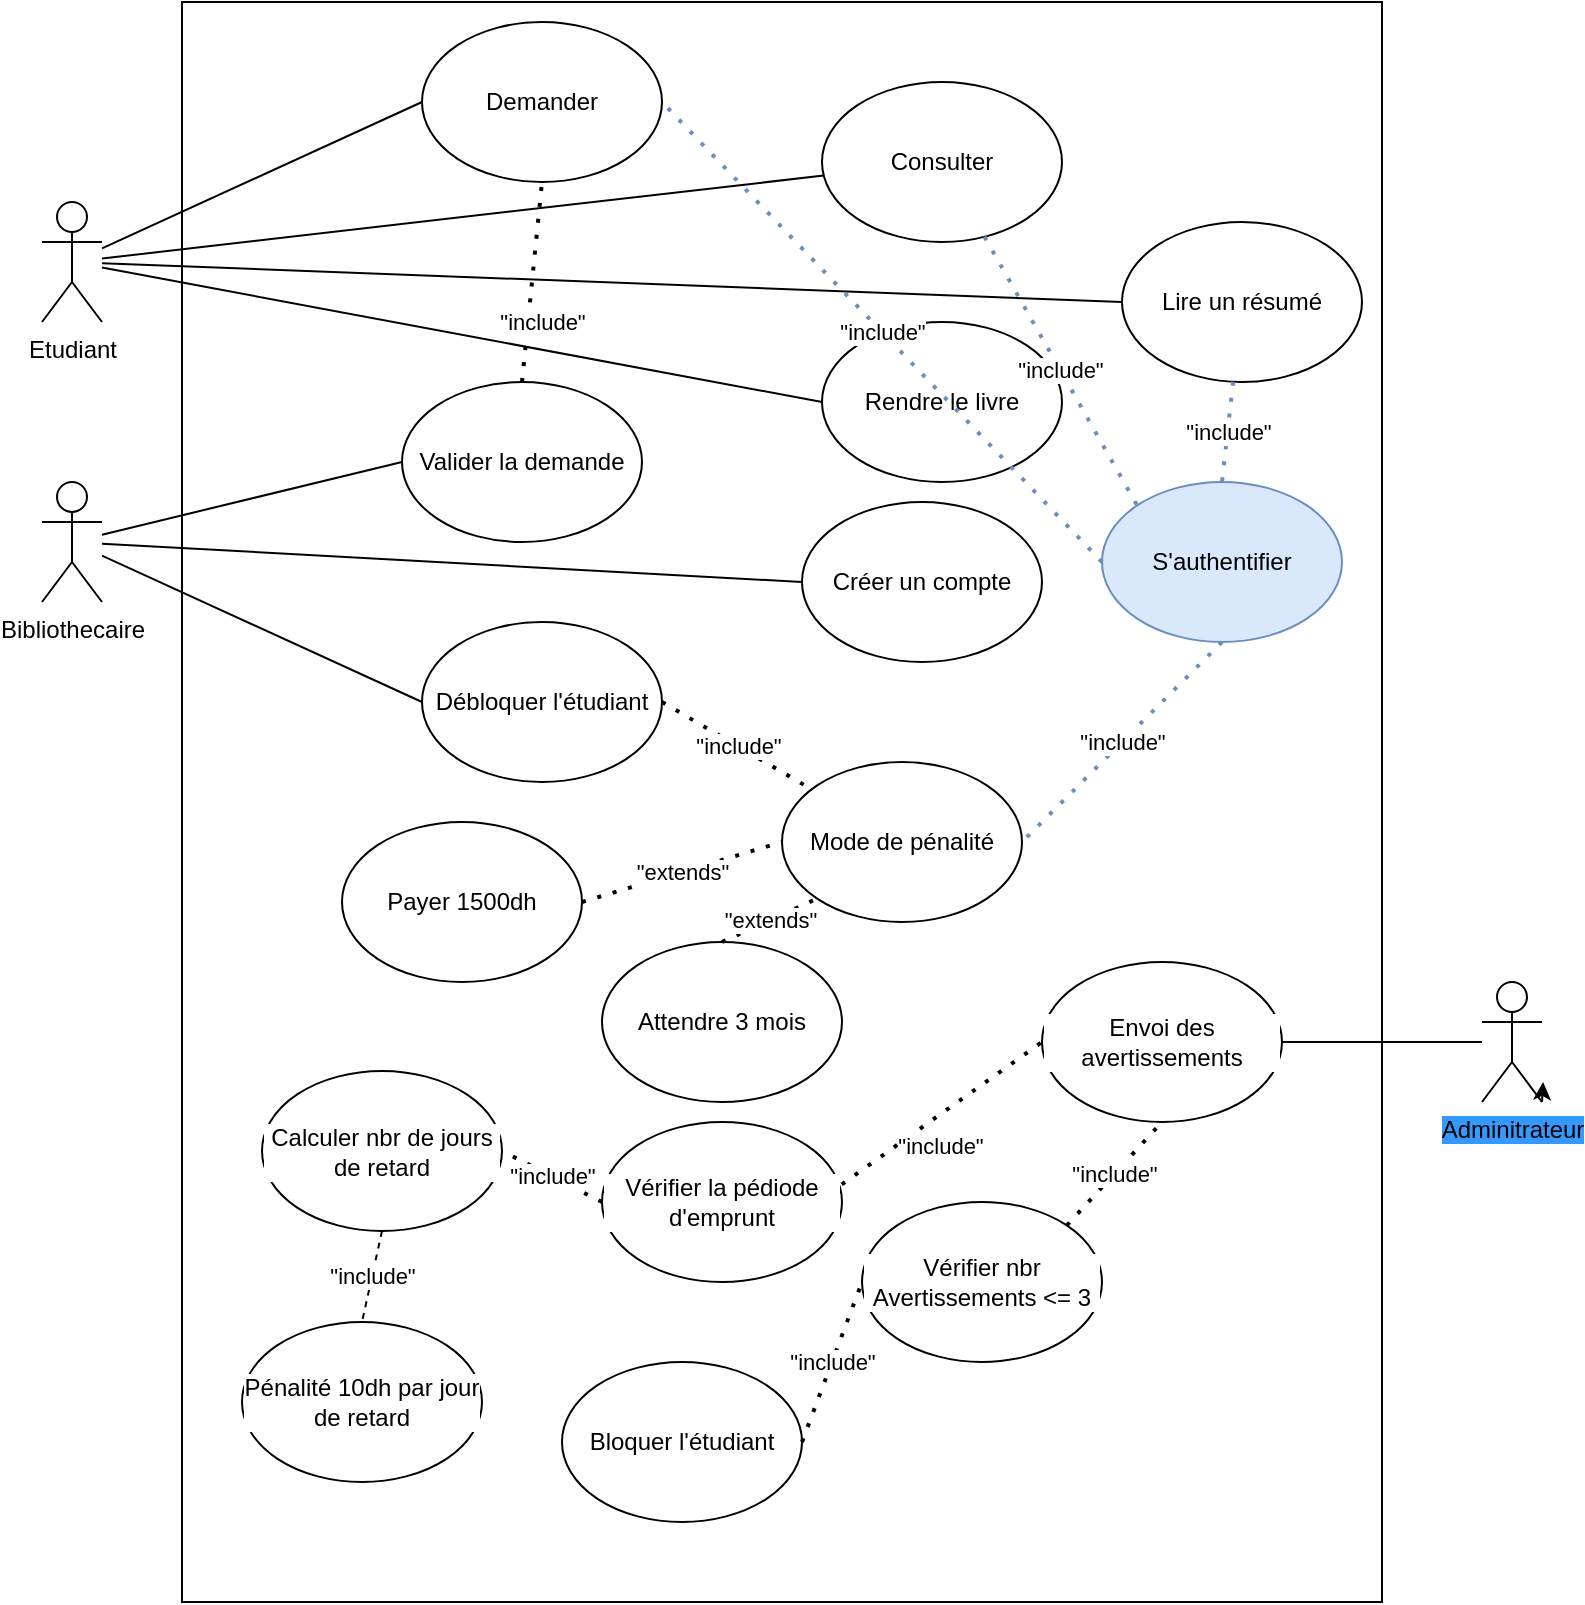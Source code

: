 <mxfile version="20.5.1" type="device"><diagram id="C5RBs43oDa-KdzZeNtuy" name="Page-1"><mxGraphModel dx="973" dy="532" grid="1" gridSize="10" guides="1" tooltips="1" connect="1" arrows="1" fold="1" page="1" pageScale="1" pageWidth="827" pageHeight="1169" math="0" shadow="0"><root><mxCell id="WIyWlLk6GJQsqaUBKTNV-0"/><mxCell id="WIyWlLk6GJQsqaUBKTNV-1" parent="WIyWlLk6GJQsqaUBKTNV-0"/><mxCell id="8cuo4k2eU_UcgNcwNLmf-0" value="" style="rounded=0;whiteSpace=wrap;html=1;" vertex="1" parent="WIyWlLk6GJQsqaUBKTNV-1"><mxGeometry x="120" y="10" width="600" height="800" as="geometry"/></mxCell><mxCell id="8cuo4k2eU_UcgNcwNLmf-1" value="Etudiant" style="shape=umlActor;verticalLabelPosition=bottom;verticalAlign=top;html=1;outlineConnect=0;" vertex="1" parent="WIyWlLk6GJQsqaUBKTNV-1"><mxGeometry x="50" y="110" width="30" height="60" as="geometry"/></mxCell><mxCell id="8cuo4k2eU_UcgNcwNLmf-2" value="Bibliothecaire" style="shape=umlActor;verticalLabelPosition=bottom;verticalAlign=top;html=1;outlineConnect=0;" vertex="1" parent="WIyWlLk6GJQsqaUBKTNV-1"><mxGeometry x="50" y="250" width="30" height="60" as="geometry"/></mxCell><mxCell id="8cuo4k2eU_UcgNcwNLmf-3" value="Demander" style="ellipse;whiteSpace=wrap;html=1;" vertex="1" parent="WIyWlLk6GJQsqaUBKTNV-1"><mxGeometry x="240" y="20" width="120" height="80" as="geometry"/></mxCell><mxCell id="8cuo4k2eU_UcgNcwNLmf-4" value="Valider la demande" style="ellipse;whiteSpace=wrap;html=1;" vertex="1" parent="WIyWlLk6GJQsqaUBKTNV-1"><mxGeometry x="230" y="200" width="120" height="80" as="geometry"/></mxCell><mxCell id="8cuo4k2eU_UcgNcwNLmf-5" value="&quot;include&quot;" style="endArrow=none;dashed=1;html=1;dashPattern=1 3;strokeWidth=2;rounded=0;exitX=0.5;exitY=0;exitDx=0;exitDy=0;entryX=0.5;entryY=1;entryDx=0;entryDy=0;" edge="1" parent="WIyWlLk6GJQsqaUBKTNV-1" source="8cuo4k2eU_UcgNcwNLmf-4" target="8cuo4k2eU_UcgNcwNLmf-3"><mxGeometry x="-0.386" y="-7" width="50" height="50" relative="1" as="geometry"><mxPoint x="380" y="260" as="sourcePoint"/><mxPoint x="430" y="210" as="targetPoint"/><mxPoint as="offset"/></mxGeometry></mxCell><mxCell id="8cuo4k2eU_UcgNcwNLmf-6" value="" style="endArrow=none;html=1;rounded=0;exitX=0;exitY=0.5;exitDx=0;exitDy=0;" edge="1" parent="WIyWlLk6GJQsqaUBKTNV-1" source="8cuo4k2eU_UcgNcwNLmf-4" target="8cuo4k2eU_UcgNcwNLmf-2"><mxGeometry width="50" height="50" relative="1" as="geometry"><mxPoint x="380" y="260" as="sourcePoint"/><mxPoint x="430" y="210" as="targetPoint"/></mxGeometry></mxCell><mxCell id="8cuo4k2eU_UcgNcwNLmf-7" value="" style="endArrow=none;html=1;rounded=0;exitX=0;exitY=0.5;exitDx=0;exitDy=0;" edge="1" parent="WIyWlLk6GJQsqaUBKTNV-1" source="8cuo4k2eU_UcgNcwNLmf-3" target="8cuo4k2eU_UcgNcwNLmf-1"><mxGeometry width="50" height="50" relative="1" as="geometry"><mxPoint x="380" y="260" as="sourcePoint"/><mxPoint x="430" y="210" as="targetPoint"/></mxGeometry></mxCell><mxCell id="8cuo4k2eU_UcgNcwNLmf-8" value="Rendre le livre" style="ellipse;whiteSpace=wrap;html=1;" vertex="1" parent="WIyWlLk6GJQsqaUBKTNV-1"><mxGeometry x="440" y="170" width="120" height="80" as="geometry"/></mxCell><mxCell id="8cuo4k2eU_UcgNcwNLmf-9" value="Débloquer l'étudiant" style="ellipse;whiteSpace=wrap;html=1;" vertex="1" parent="WIyWlLk6GJQsqaUBKTNV-1"><mxGeometry x="240" y="320" width="120" height="80" as="geometry"/></mxCell><mxCell id="8cuo4k2eU_UcgNcwNLmf-10" value="" style="endArrow=none;html=1;rounded=0;exitX=0;exitY=0.5;exitDx=0;exitDy=0;" edge="1" parent="WIyWlLk6GJQsqaUBKTNV-1" source="8cuo4k2eU_UcgNcwNLmf-9" target="8cuo4k2eU_UcgNcwNLmf-2"><mxGeometry width="50" height="50" relative="1" as="geometry"><mxPoint x="380" y="260" as="sourcePoint"/><mxPoint x="430" y="210" as="targetPoint"/></mxGeometry></mxCell><mxCell id="8cuo4k2eU_UcgNcwNLmf-11" value="" style="endArrow=none;html=1;rounded=0;entryX=0;entryY=0.5;entryDx=0;entryDy=0;" edge="1" parent="WIyWlLk6GJQsqaUBKTNV-1" source="8cuo4k2eU_UcgNcwNLmf-1" target="8cuo4k2eU_UcgNcwNLmf-8"><mxGeometry width="50" height="50" relative="1" as="geometry"><mxPoint x="380" y="260" as="sourcePoint"/><mxPoint x="430" y="210" as="targetPoint"/></mxGeometry></mxCell><mxCell id="8cuo4k2eU_UcgNcwNLmf-12" value="&quot;include&quot;" style="endArrow=none;dashed=1;html=1;dashPattern=1 3;strokeWidth=2;rounded=0;exitX=1;exitY=0.5;exitDx=0;exitDy=0;" edge="1" parent="WIyWlLk6GJQsqaUBKTNV-1" source="8cuo4k2eU_UcgNcwNLmf-9" target="8cuo4k2eU_UcgNcwNLmf-13"><mxGeometry width="50" height="50" relative="1" as="geometry"><mxPoint x="380" y="260" as="sourcePoint"/><mxPoint x="430" y="210" as="targetPoint"/></mxGeometry></mxCell><mxCell id="8cuo4k2eU_UcgNcwNLmf-13" value="Mode de pénalité" style="ellipse;whiteSpace=wrap;html=1;" vertex="1" parent="WIyWlLk6GJQsqaUBKTNV-1"><mxGeometry x="420" y="390.0" width="120" height="80" as="geometry"/></mxCell><mxCell id="8cuo4k2eU_UcgNcwNLmf-17" value="Créer un compte" style="ellipse;whiteSpace=wrap;html=1;" vertex="1" parent="WIyWlLk6GJQsqaUBKTNV-1"><mxGeometry x="430" y="260" width="120" height="80" as="geometry"/></mxCell><mxCell id="8cuo4k2eU_UcgNcwNLmf-18" value="" style="endArrow=none;html=1;rounded=0;entryX=0;entryY=0.5;entryDx=0;entryDy=0;" edge="1" parent="WIyWlLk6GJQsqaUBKTNV-1" source="8cuo4k2eU_UcgNcwNLmf-2" target="8cuo4k2eU_UcgNcwNLmf-17"><mxGeometry width="50" height="50" relative="1" as="geometry"><mxPoint x="380" y="300" as="sourcePoint"/><mxPoint x="430" y="250" as="targetPoint"/></mxGeometry></mxCell><mxCell id="8cuo4k2eU_UcgNcwNLmf-19" value="Consulter" style="ellipse;whiteSpace=wrap;html=1;" vertex="1" parent="WIyWlLk6GJQsqaUBKTNV-1"><mxGeometry x="440" y="50" width="120" height="80" as="geometry"/></mxCell><mxCell id="8cuo4k2eU_UcgNcwNLmf-20" value="Lire un résumé" style="ellipse;whiteSpace=wrap;html=1;" vertex="1" parent="WIyWlLk6GJQsqaUBKTNV-1"><mxGeometry x="590" y="120" width="120" height="80" as="geometry"/></mxCell><mxCell id="8cuo4k2eU_UcgNcwNLmf-21" value="" style="endArrow=none;html=1;rounded=0;" edge="1" parent="WIyWlLk6GJQsqaUBKTNV-1" source="8cuo4k2eU_UcgNcwNLmf-19" target="8cuo4k2eU_UcgNcwNLmf-1"><mxGeometry width="50" height="50" relative="1" as="geometry"><mxPoint x="310" y="310" as="sourcePoint"/><mxPoint x="360" y="260" as="targetPoint"/></mxGeometry></mxCell><mxCell id="8cuo4k2eU_UcgNcwNLmf-23" value="" style="endArrow=none;html=1;rounded=0;entryX=0;entryY=0.5;entryDx=0;entryDy=0;" edge="1" parent="WIyWlLk6GJQsqaUBKTNV-1" source="8cuo4k2eU_UcgNcwNLmf-1" target="8cuo4k2eU_UcgNcwNLmf-20"><mxGeometry width="50" height="50" relative="1" as="geometry"><mxPoint x="310" y="360" as="sourcePoint"/><mxPoint x="360" y="310" as="targetPoint"/></mxGeometry></mxCell><mxCell id="8cuo4k2eU_UcgNcwNLmf-24" value="S'authentifier" style="ellipse;whiteSpace=wrap;html=1;fillColor=#dae8fc;strokeColor=#6c8ebf;" vertex="1" parent="WIyWlLk6GJQsqaUBKTNV-1"><mxGeometry x="580" y="250" width="120" height="80" as="geometry"/></mxCell><mxCell id="8cuo4k2eU_UcgNcwNLmf-25" value="&quot;include&quot;" style="endArrow=none;dashed=1;html=1;dashPattern=1 3;strokeWidth=2;rounded=0;fillColor=#dae8fc;strokeColor=#6c8ebf;entryX=0.5;entryY=0;entryDx=0;entryDy=0;" edge="1" parent="WIyWlLk6GJQsqaUBKTNV-1" source="8cuo4k2eU_UcgNcwNLmf-20" target="8cuo4k2eU_UcgNcwNLmf-24"><mxGeometry width="50" height="50" relative="1" as="geometry"><mxPoint x="310" y="310" as="sourcePoint"/><mxPoint x="360" y="260" as="targetPoint"/></mxGeometry></mxCell><mxCell id="8cuo4k2eU_UcgNcwNLmf-26" value="&quot;include&quot;" style="endArrow=none;dashed=1;html=1;dashPattern=1 3;strokeWidth=2;rounded=0;fillColor=#dae8fc;strokeColor=#6c8ebf;entryX=0;entryY=0;entryDx=0;entryDy=0;" edge="1" parent="WIyWlLk6GJQsqaUBKTNV-1" source="8cuo4k2eU_UcgNcwNLmf-19" target="8cuo4k2eU_UcgNcwNLmf-24"><mxGeometry width="50" height="50" relative="1" as="geometry"><mxPoint x="655.8" y="209.902" as="sourcePoint"/><mxPoint x="650" y="260.0" as="targetPoint"/></mxGeometry></mxCell><mxCell id="8cuo4k2eU_UcgNcwNLmf-27" value="&quot;include&quot;" style="endArrow=none;dashed=1;html=1;dashPattern=1 3;strokeWidth=2;rounded=0;fillColor=#dae8fc;strokeColor=#6c8ebf;entryX=1;entryY=0.5;entryDx=0;entryDy=0;exitX=0;exitY=0.5;exitDx=0;exitDy=0;" edge="1" parent="WIyWlLk6GJQsqaUBKTNV-1" source="8cuo4k2eU_UcgNcwNLmf-24" target="8cuo4k2eU_UcgNcwNLmf-3"><mxGeometry width="50" height="50" relative="1" as="geometry"><mxPoint x="665.8" y="219.902" as="sourcePoint"/><mxPoint x="660" y="270.0" as="targetPoint"/></mxGeometry></mxCell><mxCell id="8cuo4k2eU_UcgNcwNLmf-28" value="&quot;include&quot;" style="endArrow=none;dashed=1;html=1;dashPattern=1 3;strokeWidth=2;rounded=0;fillColor=#dae8fc;strokeColor=#6c8ebf;entryX=1;entryY=0.5;entryDx=0;entryDy=0;exitX=0.5;exitY=1;exitDx=0;exitDy=0;" edge="1" parent="WIyWlLk6GJQsqaUBKTNV-1" source="8cuo4k2eU_UcgNcwNLmf-24" target="8cuo4k2eU_UcgNcwNLmf-13"><mxGeometry width="50" height="50" relative="1" as="geometry"><mxPoint x="675.8" y="229.902" as="sourcePoint"/><mxPoint x="670" y="280.0" as="targetPoint"/></mxGeometry></mxCell><mxCell id="8cuo4k2eU_UcgNcwNLmf-30" value="Adminitrateur" style="shape=umlActor;verticalLabelPosition=bottom;verticalAlign=top;html=1;outlineConnect=0;labelBackgroundColor=#3399FF;" vertex="1" parent="WIyWlLk6GJQsqaUBKTNV-1"><mxGeometry x="770" y="500" width="30" height="60" as="geometry"/></mxCell><mxCell id="8cuo4k2eU_UcgNcwNLmf-32" value="Envoi des avertissements" style="ellipse;whiteSpace=wrap;html=1;labelBackgroundColor=#FFFFFF;" vertex="1" parent="WIyWlLk6GJQsqaUBKTNV-1"><mxGeometry x="550" y="490" width="120" height="80" as="geometry"/></mxCell><mxCell id="8cuo4k2eU_UcgNcwNLmf-33" style="edgeStyle=orthogonalEdgeStyle;rounded=0;orthogonalLoop=1;jettySize=auto;html=1;exitX=1;exitY=1;exitDx=0;exitDy=0;exitPerimeter=0;entryX=1.018;entryY=0.833;entryDx=0;entryDy=0;entryPerimeter=0;" edge="1" parent="WIyWlLk6GJQsqaUBKTNV-1" source="8cuo4k2eU_UcgNcwNLmf-30" target="8cuo4k2eU_UcgNcwNLmf-30"><mxGeometry relative="1" as="geometry"/></mxCell><mxCell id="8cuo4k2eU_UcgNcwNLmf-35" value="Vérifier la pédiode d'emprunt" style="ellipse;whiteSpace=wrap;html=1;labelBackgroundColor=#FFFFFF;" vertex="1" parent="WIyWlLk6GJQsqaUBKTNV-1"><mxGeometry x="330" y="570" width="120" height="80" as="geometry"/></mxCell><mxCell id="8cuo4k2eU_UcgNcwNLmf-36" value="" style="endArrow=none;dashed=1;html=1;dashPattern=1 3;strokeWidth=2;rounded=0;exitX=0.999;exitY=0.39;exitDx=0;exitDy=0;exitPerimeter=0;entryX=0;entryY=0.5;entryDx=0;entryDy=0;" edge="1" parent="WIyWlLk6GJQsqaUBKTNV-1" source="8cuo4k2eU_UcgNcwNLmf-35" target="8cuo4k2eU_UcgNcwNLmf-32"><mxGeometry width="50" height="50" relative="1" as="geometry"><mxPoint x="310" y="430" as="sourcePoint"/><mxPoint x="360" y="380" as="targetPoint"/></mxGeometry></mxCell><mxCell id="8cuo4k2eU_UcgNcwNLmf-37" value="&quot;include&quot;" style="edgeLabel;html=1;align=center;verticalAlign=middle;resizable=0;points=[];" vertex="1" connectable="0" parent="8cuo4k2eU_UcgNcwNLmf-36"><mxGeometry x="-0.66" y="-1" relative="1" as="geometry"><mxPoint x="31" y="-8" as="offset"/></mxGeometry></mxCell><mxCell id="8cuo4k2eU_UcgNcwNLmf-39" value="Vérifier nbr Avertissements &amp;lt;= 3" style="ellipse;whiteSpace=wrap;html=1;labelBackgroundColor=#FFFFFF;" vertex="1" parent="WIyWlLk6GJQsqaUBKTNV-1"><mxGeometry x="460" y="610" width="120" height="80" as="geometry"/></mxCell><mxCell id="8cuo4k2eU_UcgNcwNLmf-40" value="Bloquer l'étudiant" style="ellipse;whiteSpace=wrap;html=1;labelBackgroundColor=#FFFFFF;" vertex="1" parent="WIyWlLk6GJQsqaUBKTNV-1"><mxGeometry x="310" y="690" width="120" height="80" as="geometry"/></mxCell><mxCell id="8cuo4k2eU_UcgNcwNLmf-41" value="&quot;include&quot;" style="endArrow=none;dashed=1;html=1;dashPattern=1 3;strokeWidth=2;rounded=0;exitX=1;exitY=0.5;exitDx=0;exitDy=0;entryX=0;entryY=0.5;entryDx=0;entryDy=0;" edge="1" parent="WIyWlLk6GJQsqaUBKTNV-1" source="8cuo4k2eU_UcgNcwNLmf-40" target="8cuo4k2eU_UcgNcwNLmf-39"><mxGeometry width="50" height="50" relative="1" as="geometry"><mxPoint x="310" y="540" as="sourcePoint"/><mxPoint x="360" y="490" as="targetPoint"/></mxGeometry></mxCell><mxCell id="8cuo4k2eU_UcgNcwNLmf-42" value="&quot;include&quot;" style="endArrow=none;dashed=1;html=1;dashPattern=1 3;strokeWidth=2;rounded=0;exitX=1;exitY=0;exitDx=0;exitDy=0;entryX=0.5;entryY=1;entryDx=0;entryDy=0;" edge="1" parent="WIyWlLk6GJQsqaUBKTNV-1" source="8cuo4k2eU_UcgNcwNLmf-39" target="8cuo4k2eU_UcgNcwNLmf-32"><mxGeometry width="50" height="50" relative="1" as="geometry"><mxPoint x="310" y="540" as="sourcePoint"/><mxPoint x="360" y="490" as="targetPoint"/></mxGeometry></mxCell><mxCell id="8cuo4k2eU_UcgNcwNLmf-43" value="" style="endArrow=none;html=1;rounded=0;exitX=1;exitY=0.5;exitDx=0;exitDy=0;" edge="1" parent="WIyWlLk6GJQsqaUBKTNV-1" source="8cuo4k2eU_UcgNcwNLmf-32" target="8cuo4k2eU_UcgNcwNLmf-30"><mxGeometry width="50" height="50" relative="1" as="geometry"><mxPoint x="310" y="540" as="sourcePoint"/><mxPoint x="360" y="490" as="targetPoint"/></mxGeometry></mxCell><mxCell id="8cuo4k2eU_UcgNcwNLmf-44" value="Payer 1500dh" style="ellipse;whiteSpace=wrap;html=1;labelBackgroundColor=#FFFFFF;" vertex="1" parent="WIyWlLk6GJQsqaUBKTNV-1"><mxGeometry x="200" y="420" width="120" height="80" as="geometry"/></mxCell><mxCell id="8cuo4k2eU_UcgNcwNLmf-45" value="Attendre 3 mois" style="ellipse;whiteSpace=wrap;html=1;labelBackgroundColor=#FFFFFF;" vertex="1" parent="WIyWlLk6GJQsqaUBKTNV-1"><mxGeometry x="330" y="480" width="120" height="80" as="geometry"/></mxCell><mxCell id="8cuo4k2eU_UcgNcwNLmf-46" value="&quot;extends&quot;" style="endArrow=none;dashed=1;html=1;dashPattern=1 3;strokeWidth=2;rounded=0;exitX=1;exitY=0.5;exitDx=0;exitDy=0;entryX=0;entryY=0.5;entryDx=0;entryDy=0;" edge="1" parent="WIyWlLk6GJQsqaUBKTNV-1" source="8cuo4k2eU_UcgNcwNLmf-44" target="8cuo4k2eU_UcgNcwNLmf-13"><mxGeometry width="50" height="50" relative="1" as="geometry"><mxPoint x="310" y="550" as="sourcePoint"/><mxPoint x="360" y="500" as="targetPoint"/></mxGeometry></mxCell><mxCell id="8cuo4k2eU_UcgNcwNLmf-47" value="&quot;extends&quot;" style="endArrow=none;dashed=1;html=1;dashPattern=1 3;strokeWidth=2;rounded=0;exitX=0.5;exitY=0;exitDx=0;exitDy=0;entryX=0;entryY=1;entryDx=0;entryDy=0;" edge="1" parent="WIyWlLk6GJQsqaUBKTNV-1" source="8cuo4k2eU_UcgNcwNLmf-45" target="8cuo4k2eU_UcgNcwNLmf-13"><mxGeometry width="50" height="50" relative="1" as="geometry"><mxPoint x="310" y="550" as="sourcePoint"/><mxPoint x="360" y="500" as="targetPoint"/></mxGeometry></mxCell><mxCell id="8cuo4k2eU_UcgNcwNLmf-48" value="Calculer nbr de jours de retard" style="ellipse;whiteSpace=wrap;html=1;labelBackgroundColor=#FFFFFF;" vertex="1" parent="WIyWlLk6GJQsqaUBKTNV-1"><mxGeometry x="160" y="544.5" width="120" height="80" as="geometry"/></mxCell><mxCell id="8cuo4k2eU_UcgNcwNLmf-49" value="&quot;include&quot;" style="endArrow=none;dashed=1;html=1;dashPattern=1 3;strokeWidth=2;rounded=0;exitX=0;exitY=0.5;exitDx=0;exitDy=0;entryX=1;entryY=0.5;entryDx=0;entryDy=0;" edge="1" parent="WIyWlLk6GJQsqaUBKTNV-1" source="8cuo4k2eU_UcgNcwNLmf-35" target="8cuo4k2eU_UcgNcwNLmf-48"><mxGeometry width="50" height="50" relative="1" as="geometry"><mxPoint x="530" y="510" as="sourcePoint"/><mxPoint x="580" y="460" as="targetPoint"/></mxGeometry></mxCell><mxCell id="8cuo4k2eU_UcgNcwNLmf-50" value="Pénalité 10dh par jour de retard" style="ellipse;whiteSpace=wrap;html=1;labelBackgroundColor=#FFFFFF;" vertex="1" parent="WIyWlLk6GJQsqaUBKTNV-1"><mxGeometry x="150" y="670" width="120" height="80" as="geometry"/></mxCell><mxCell id="8cuo4k2eU_UcgNcwNLmf-51" value="&quot;include&quot;" style="endArrow=none;dashed=1;html=1;rounded=0;exitX=0.5;exitY=1;exitDx=0;exitDy=0;entryX=0.5;entryY=0;entryDx=0;entryDy=0;" edge="1" parent="WIyWlLk6GJQsqaUBKTNV-1" source="8cuo4k2eU_UcgNcwNLmf-48" target="8cuo4k2eU_UcgNcwNLmf-50"><mxGeometry width="50" height="50" relative="1" as="geometry"><mxPoint x="530" y="500" as="sourcePoint"/><mxPoint x="580" y="450" as="targetPoint"/></mxGeometry></mxCell></root></mxGraphModel></diagram></mxfile>